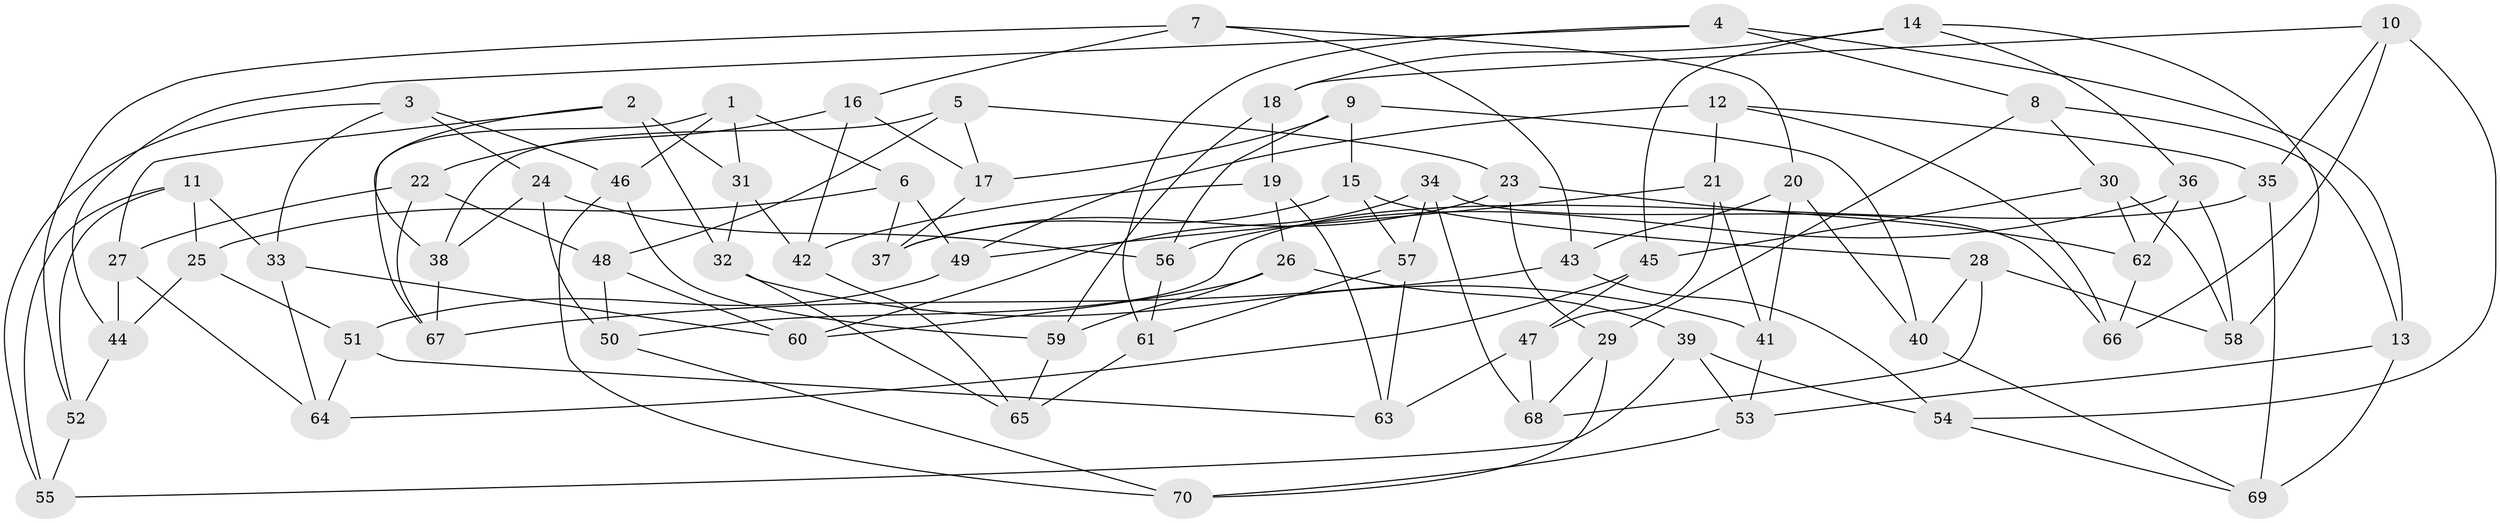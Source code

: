// coarse degree distribution, {4: 0.54, 3: 0.1, 6: 0.14, 5: 0.22}
// Generated by graph-tools (version 1.1) at 2025/38/03/04/25 23:38:15]
// undirected, 70 vertices, 140 edges
graph export_dot {
  node [color=gray90,style=filled];
  1;
  2;
  3;
  4;
  5;
  6;
  7;
  8;
  9;
  10;
  11;
  12;
  13;
  14;
  15;
  16;
  17;
  18;
  19;
  20;
  21;
  22;
  23;
  24;
  25;
  26;
  27;
  28;
  29;
  30;
  31;
  32;
  33;
  34;
  35;
  36;
  37;
  38;
  39;
  40;
  41;
  42;
  43;
  44;
  45;
  46;
  47;
  48;
  49;
  50;
  51;
  52;
  53;
  54;
  55;
  56;
  57;
  58;
  59;
  60;
  61;
  62;
  63;
  64;
  65;
  66;
  67;
  68;
  69;
  70;
  1 -- 67;
  1 -- 31;
  1 -- 46;
  1 -- 6;
  2 -- 32;
  2 -- 27;
  2 -- 38;
  2 -- 31;
  3 -- 24;
  3 -- 46;
  3 -- 55;
  3 -- 33;
  4 -- 61;
  4 -- 13;
  4 -- 44;
  4 -- 8;
  5 -- 38;
  5 -- 17;
  5 -- 48;
  5 -- 23;
  6 -- 49;
  6 -- 37;
  6 -- 25;
  7 -- 16;
  7 -- 52;
  7 -- 43;
  7 -- 20;
  8 -- 30;
  8 -- 13;
  8 -- 29;
  9 -- 17;
  9 -- 56;
  9 -- 15;
  9 -- 40;
  10 -- 18;
  10 -- 54;
  10 -- 66;
  10 -- 35;
  11 -- 33;
  11 -- 52;
  11 -- 55;
  11 -- 25;
  12 -- 66;
  12 -- 49;
  12 -- 21;
  12 -- 35;
  13 -- 53;
  13 -- 69;
  14 -- 58;
  14 -- 18;
  14 -- 36;
  14 -- 45;
  15 -- 37;
  15 -- 28;
  15 -- 57;
  16 -- 22;
  16 -- 17;
  16 -- 42;
  17 -- 37;
  18 -- 59;
  18 -- 19;
  19 -- 63;
  19 -- 42;
  19 -- 26;
  20 -- 41;
  20 -- 43;
  20 -- 40;
  21 -- 41;
  21 -- 49;
  21 -- 47;
  22 -- 27;
  22 -- 67;
  22 -- 48;
  23 -- 29;
  23 -- 62;
  23 -- 37;
  24 -- 50;
  24 -- 56;
  24 -- 38;
  25 -- 51;
  25 -- 44;
  26 -- 39;
  26 -- 59;
  26 -- 60;
  27 -- 44;
  27 -- 64;
  28 -- 40;
  28 -- 68;
  28 -- 58;
  29 -- 70;
  29 -- 68;
  30 -- 58;
  30 -- 62;
  30 -- 45;
  31 -- 42;
  31 -- 32;
  32 -- 65;
  32 -- 41;
  33 -- 64;
  33 -- 60;
  34 -- 60;
  34 -- 57;
  34 -- 66;
  34 -- 68;
  35 -- 50;
  35 -- 69;
  36 -- 62;
  36 -- 58;
  36 -- 56;
  38 -- 67;
  39 -- 55;
  39 -- 54;
  39 -- 53;
  40 -- 69;
  41 -- 53;
  42 -- 65;
  43 -- 54;
  43 -- 67;
  44 -- 52;
  45 -- 47;
  45 -- 64;
  46 -- 59;
  46 -- 70;
  47 -- 63;
  47 -- 68;
  48 -- 60;
  48 -- 50;
  49 -- 51;
  50 -- 70;
  51 -- 63;
  51 -- 64;
  52 -- 55;
  53 -- 70;
  54 -- 69;
  56 -- 61;
  57 -- 63;
  57 -- 61;
  59 -- 65;
  61 -- 65;
  62 -- 66;
}
